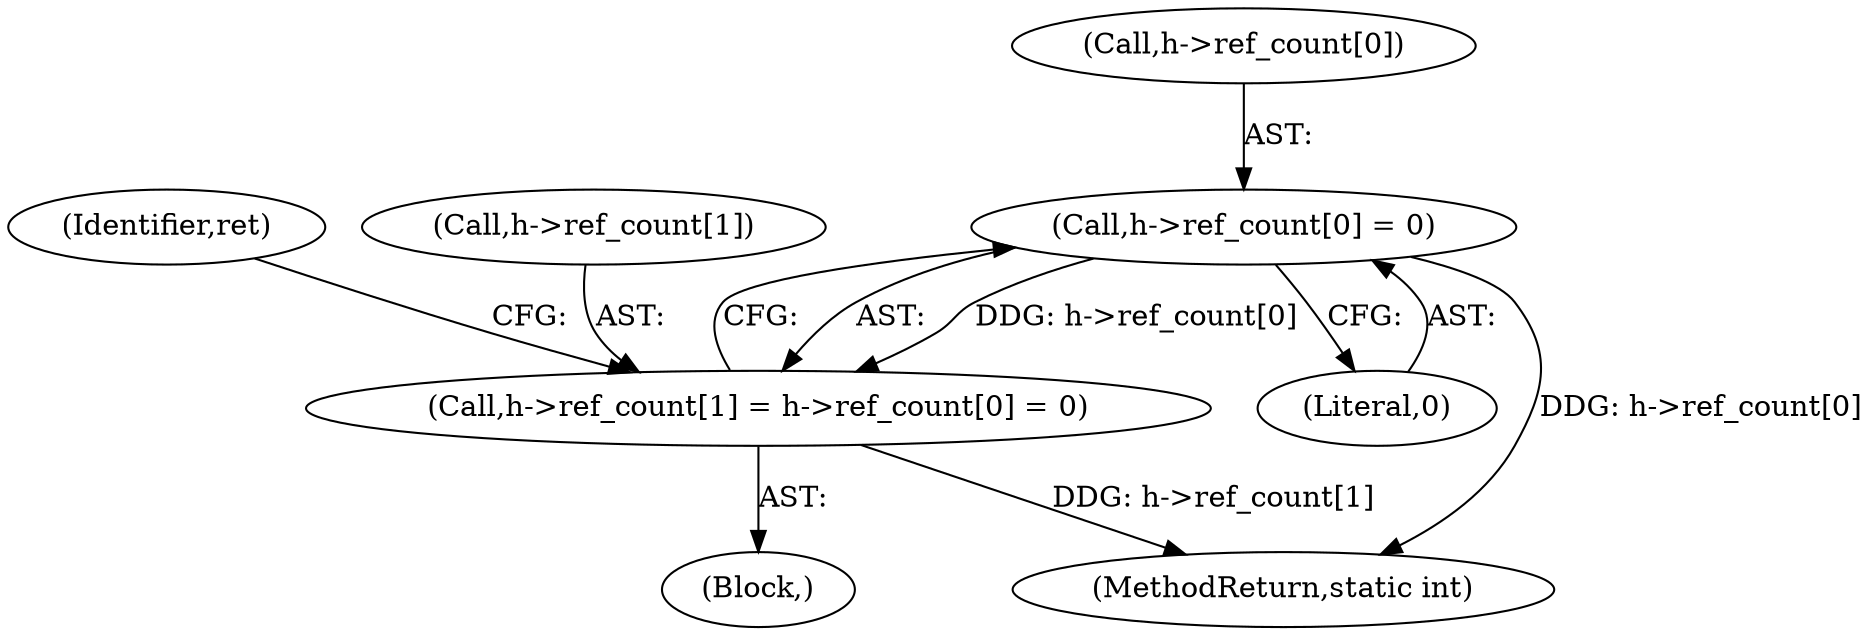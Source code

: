 digraph "0_FFmpeg_29ffeef5e73b8f41ff3a3f2242d356759c66f91f@array" {
"1002307" [label="(Call,h->ref_count[0] = 0)"];
"1002301" [label="(Call,h->ref_count[1] = h->ref_count[0] = 0)"];
"1002307" [label="(Call,h->ref_count[0] = 0)"];
"1002315" [label="(Identifier,ret)"];
"1002313" [label="(Literal,0)"];
"1002301" [label="(Call,h->ref_count[1] = h->ref_count[0] = 0)"];
"1003426" [label="(MethodReturn,static int)"];
"1002300" [label="(Block,)"];
"1002308" [label="(Call,h->ref_count[0])"];
"1002302" [label="(Call,h->ref_count[1])"];
"1002307" -> "1002301"  [label="AST: "];
"1002307" -> "1002313"  [label="CFG: "];
"1002308" -> "1002307"  [label="AST: "];
"1002313" -> "1002307"  [label="AST: "];
"1002301" -> "1002307"  [label="CFG: "];
"1002307" -> "1003426"  [label="DDG: h->ref_count[0]"];
"1002307" -> "1002301"  [label="DDG: h->ref_count[0]"];
"1002301" -> "1002300"  [label="AST: "];
"1002302" -> "1002301"  [label="AST: "];
"1002315" -> "1002301"  [label="CFG: "];
"1002301" -> "1003426"  [label="DDG: h->ref_count[1]"];
}
